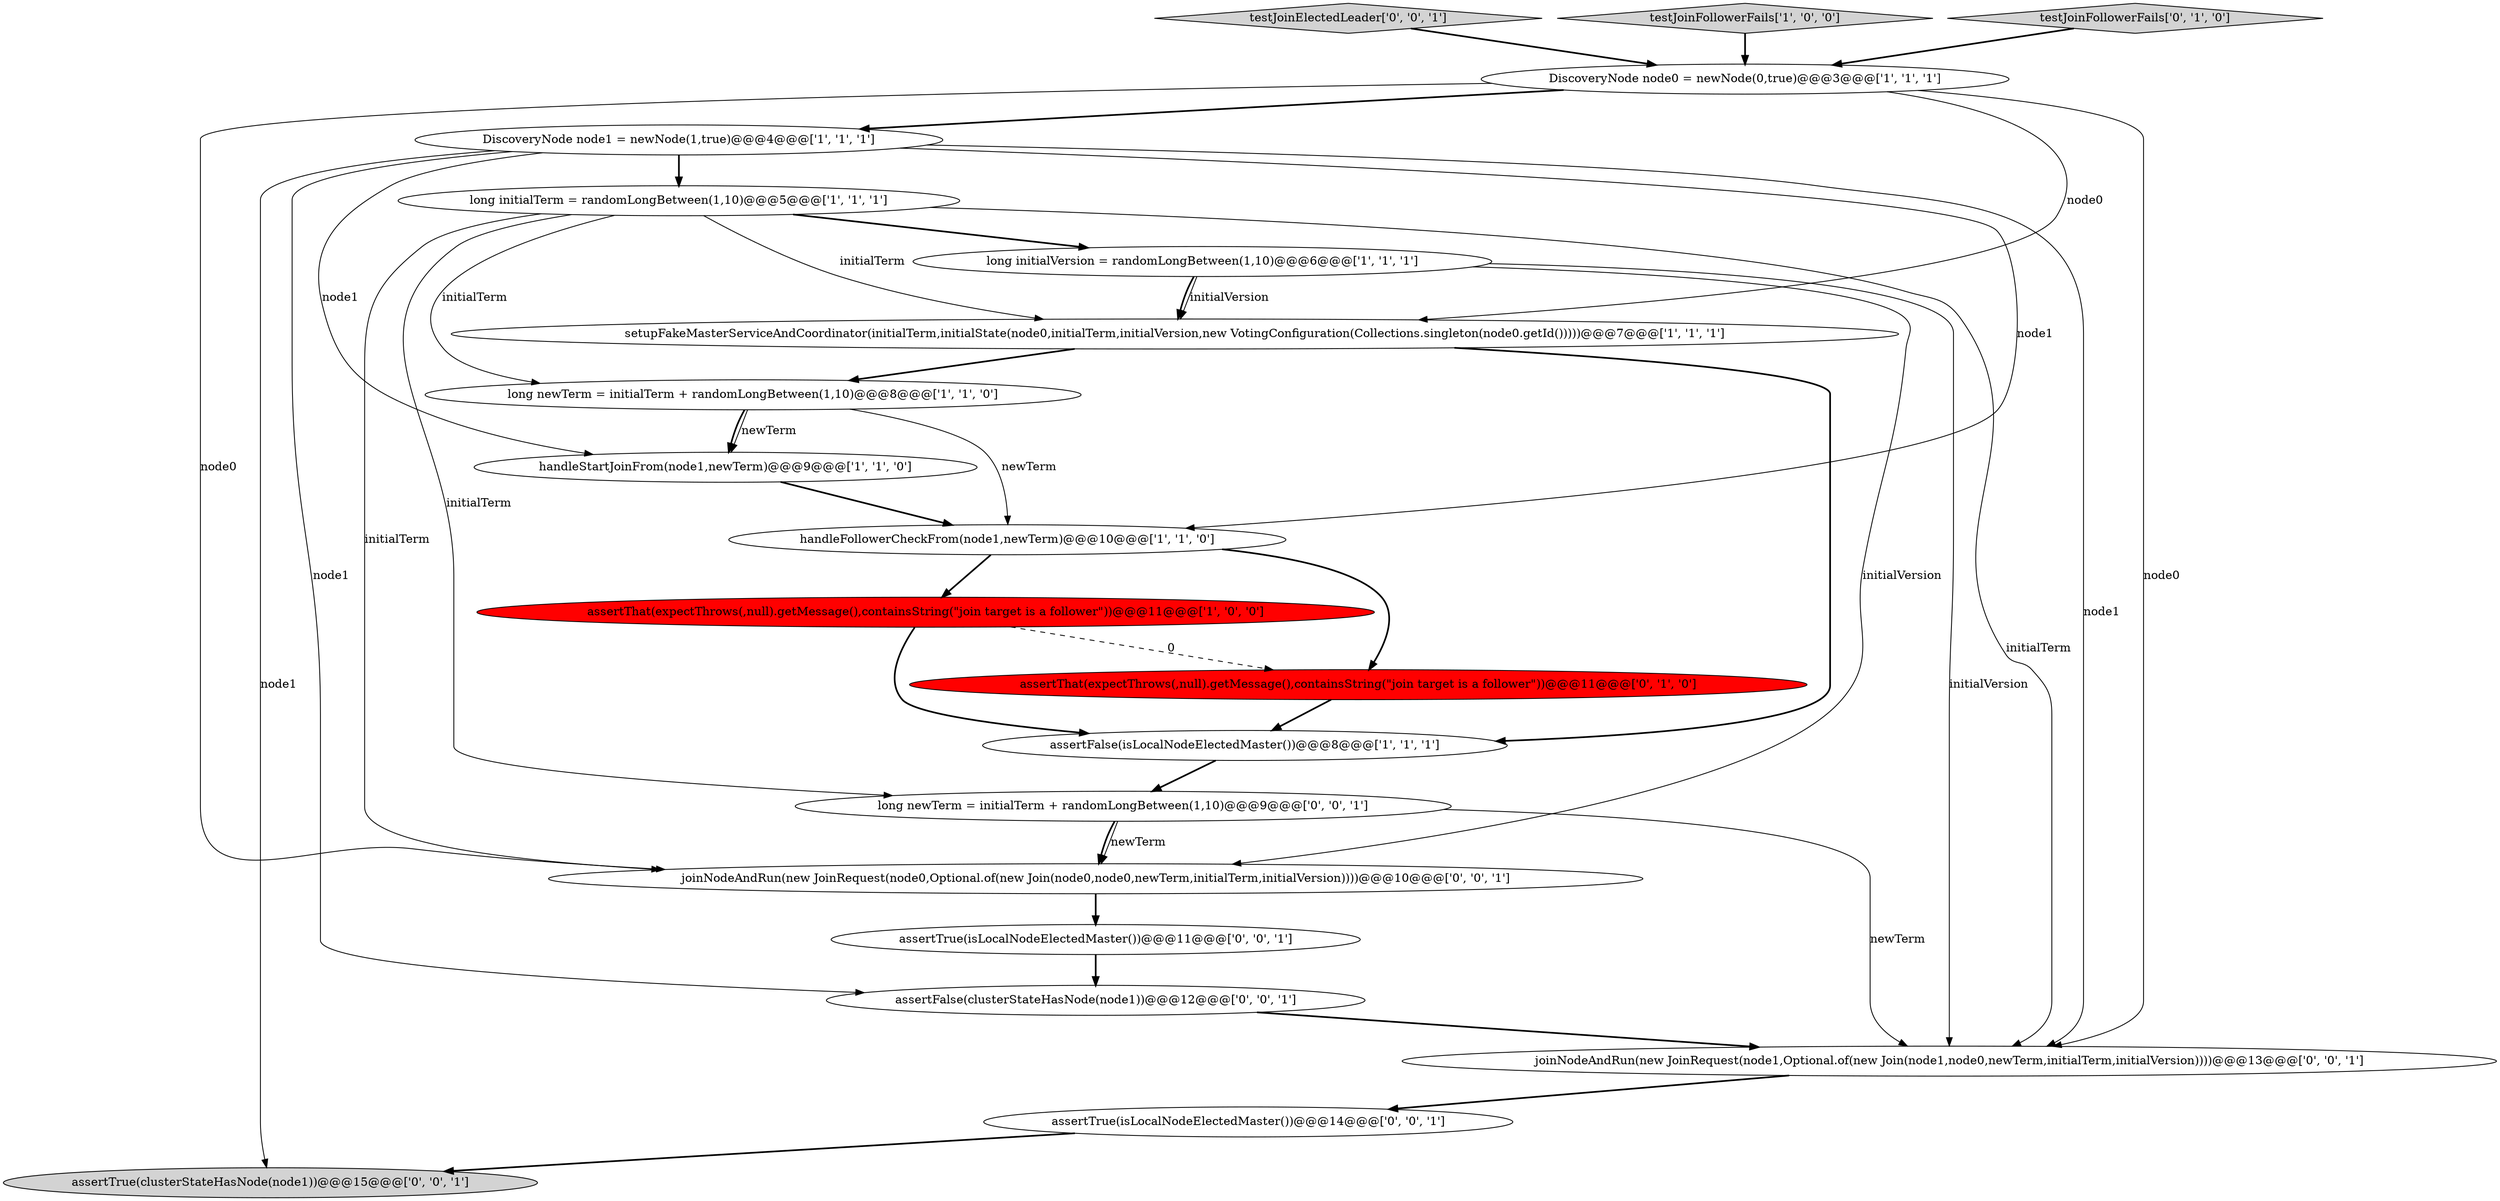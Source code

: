 digraph {
0 [style = filled, label = "long newTerm = initialTerm + randomLongBetween(1,10)@@@8@@@['1', '1', '0']", fillcolor = white, shape = ellipse image = "AAA0AAABBB1BBB"];
14 [style = filled, label = "long newTerm = initialTerm + randomLongBetween(1,10)@@@9@@@['0', '0', '1']", fillcolor = white, shape = ellipse image = "AAA0AAABBB3BBB"];
19 [style = filled, label = "assertFalse(clusterStateHasNode(node1))@@@12@@@['0', '0', '1']", fillcolor = white, shape = ellipse image = "AAA0AAABBB3BBB"];
16 [style = filled, label = "assertTrue(isLocalNodeElectedMaster())@@@11@@@['0', '0', '1']", fillcolor = white, shape = ellipse image = "AAA0AAABBB3BBB"];
18 [style = filled, label = "joinNodeAndRun(new JoinRequest(node0,Optional.of(new Join(node0,node0,newTerm,initialTerm,initialVersion))))@@@10@@@['0', '0', '1']", fillcolor = white, shape = ellipse image = "AAA0AAABBB3BBB"];
4 [style = filled, label = "assertFalse(isLocalNodeElectedMaster())@@@8@@@['1', '1', '1']", fillcolor = white, shape = ellipse image = "AAA0AAABBB1BBB"];
2 [style = filled, label = "assertThat(expectThrows(,null).getMessage(),containsString(\"join target is a follower\"))@@@11@@@['1', '0', '0']", fillcolor = red, shape = ellipse image = "AAA1AAABBB1BBB"];
6 [style = filled, label = "long initialVersion = randomLongBetween(1,10)@@@6@@@['1', '1', '1']", fillcolor = white, shape = ellipse image = "AAA0AAABBB1BBB"];
17 [style = filled, label = "assertTrue(isLocalNodeElectedMaster())@@@14@@@['0', '0', '1']", fillcolor = white, shape = ellipse image = "AAA0AAABBB3BBB"];
15 [style = filled, label = "assertTrue(clusterStateHasNode(node1))@@@15@@@['0', '0', '1']", fillcolor = lightgray, shape = ellipse image = "AAA0AAABBB3BBB"];
3 [style = filled, label = "long initialTerm = randomLongBetween(1,10)@@@5@@@['1', '1', '1']", fillcolor = white, shape = ellipse image = "AAA0AAABBB1BBB"];
7 [style = filled, label = "handleStartJoinFrom(node1,newTerm)@@@9@@@['1', '1', '0']", fillcolor = white, shape = ellipse image = "AAA0AAABBB1BBB"];
13 [style = filled, label = "testJoinElectedLeader['0', '0', '1']", fillcolor = lightgray, shape = diamond image = "AAA0AAABBB3BBB"];
1 [style = filled, label = "handleFollowerCheckFrom(node1,newTerm)@@@10@@@['1', '1', '0']", fillcolor = white, shape = ellipse image = "AAA0AAABBB1BBB"];
5 [style = filled, label = "setupFakeMasterServiceAndCoordinator(initialTerm,initialState(node0,initialTerm,initialVersion,new VotingConfiguration(Collections.singleton(node0.getId()))))@@@7@@@['1', '1', '1']", fillcolor = white, shape = ellipse image = "AAA0AAABBB1BBB"];
8 [style = filled, label = "DiscoveryNode node1 = newNode(1,true)@@@4@@@['1', '1', '1']", fillcolor = white, shape = ellipse image = "AAA0AAABBB1BBB"];
10 [style = filled, label = "testJoinFollowerFails['1', '0', '0']", fillcolor = lightgray, shape = diamond image = "AAA0AAABBB1BBB"];
20 [style = filled, label = "joinNodeAndRun(new JoinRequest(node1,Optional.of(new Join(node1,node0,newTerm,initialTerm,initialVersion))))@@@13@@@['0', '0', '1']", fillcolor = white, shape = ellipse image = "AAA0AAABBB3BBB"];
9 [style = filled, label = "DiscoveryNode node0 = newNode(0,true)@@@3@@@['1', '1', '1']", fillcolor = white, shape = ellipse image = "AAA0AAABBB1BBB"];
12 [style = filled, label = "testJoinFollowerFails['0', '1', '0']", fillcolor = lightgray, shape = diamond image = "AAA0AAABBB2BBB"];
11 [style = filled, label = "assertThat(expectThrows(,null).getMessage(),containsString(\"join target is a follower\"))@@@11@@@['0', '1', '0']", fillcolor = red, shape = ellipse image = "AAA1AAABBB2BBB"];
3->14 [style = solid, label="initialTerm"];
4->14 [style = bold, label=""];
20->17 [style = bold, label=""];
7->1 [style = bold, label=""];
8->7 [style = solid, label="node1"];
9->18 [style = solid, label="node0"];
6->5 [style = solid, label="initialVersion"];
19->20 [style = bold, label=""];
8->19 [style = solid, label="node1"];
11->4 [style = bold, label=""];
8->3 [style = bold, label=""];
6->20 [style = solid, label="initialVersion"];
0->7 [style = solid, label="newTerm"];
3->18 [style = solid, label="initialTerm"];
3->6 [style = bold, label=""];
16->19 [style = bold, label=""];
9->8 [style = bold, label=""];
12->9 [style = bold, label=""];
2->4 [style = bold, label=""];
9->5 [style = solid, label="node0"];
3->20 [style = solid, label="initialTerm"];
1->11 [style = bold, label=""];
0->7 [style = bold, label=""];
3->5 [style = solid, label="initialTerm"];
6->5 [style = bold, label=""];
14->20 [style = solid, label="newTerm"];
0->1 [style = solid, label="newTerm"];
8->20 [style = solid, label="node1"];
5->0 [style = bold, label=""];
8->1 [style = solid, label="node1"];
6->18 [style = solid, label="initialVersion"];
5->4 [style = bold, label=""];
3->0 [style = solid, label="initialTerm"];
17->15 [style = bold, label=""];
2->11 [style = dashed, label="0"];
14->18 [style = bold, label=""];
1->2 [style = bold, label=""];
10->9 [style = bold, label=""];
13->9 [style = bold, label=""];
14->18 [style = solid, label="newTerm"];
9->20 [style = solid, label="node0"];
8->15 [style = solid, label="node1"];
18->16 [style = bold, label=""];
}
